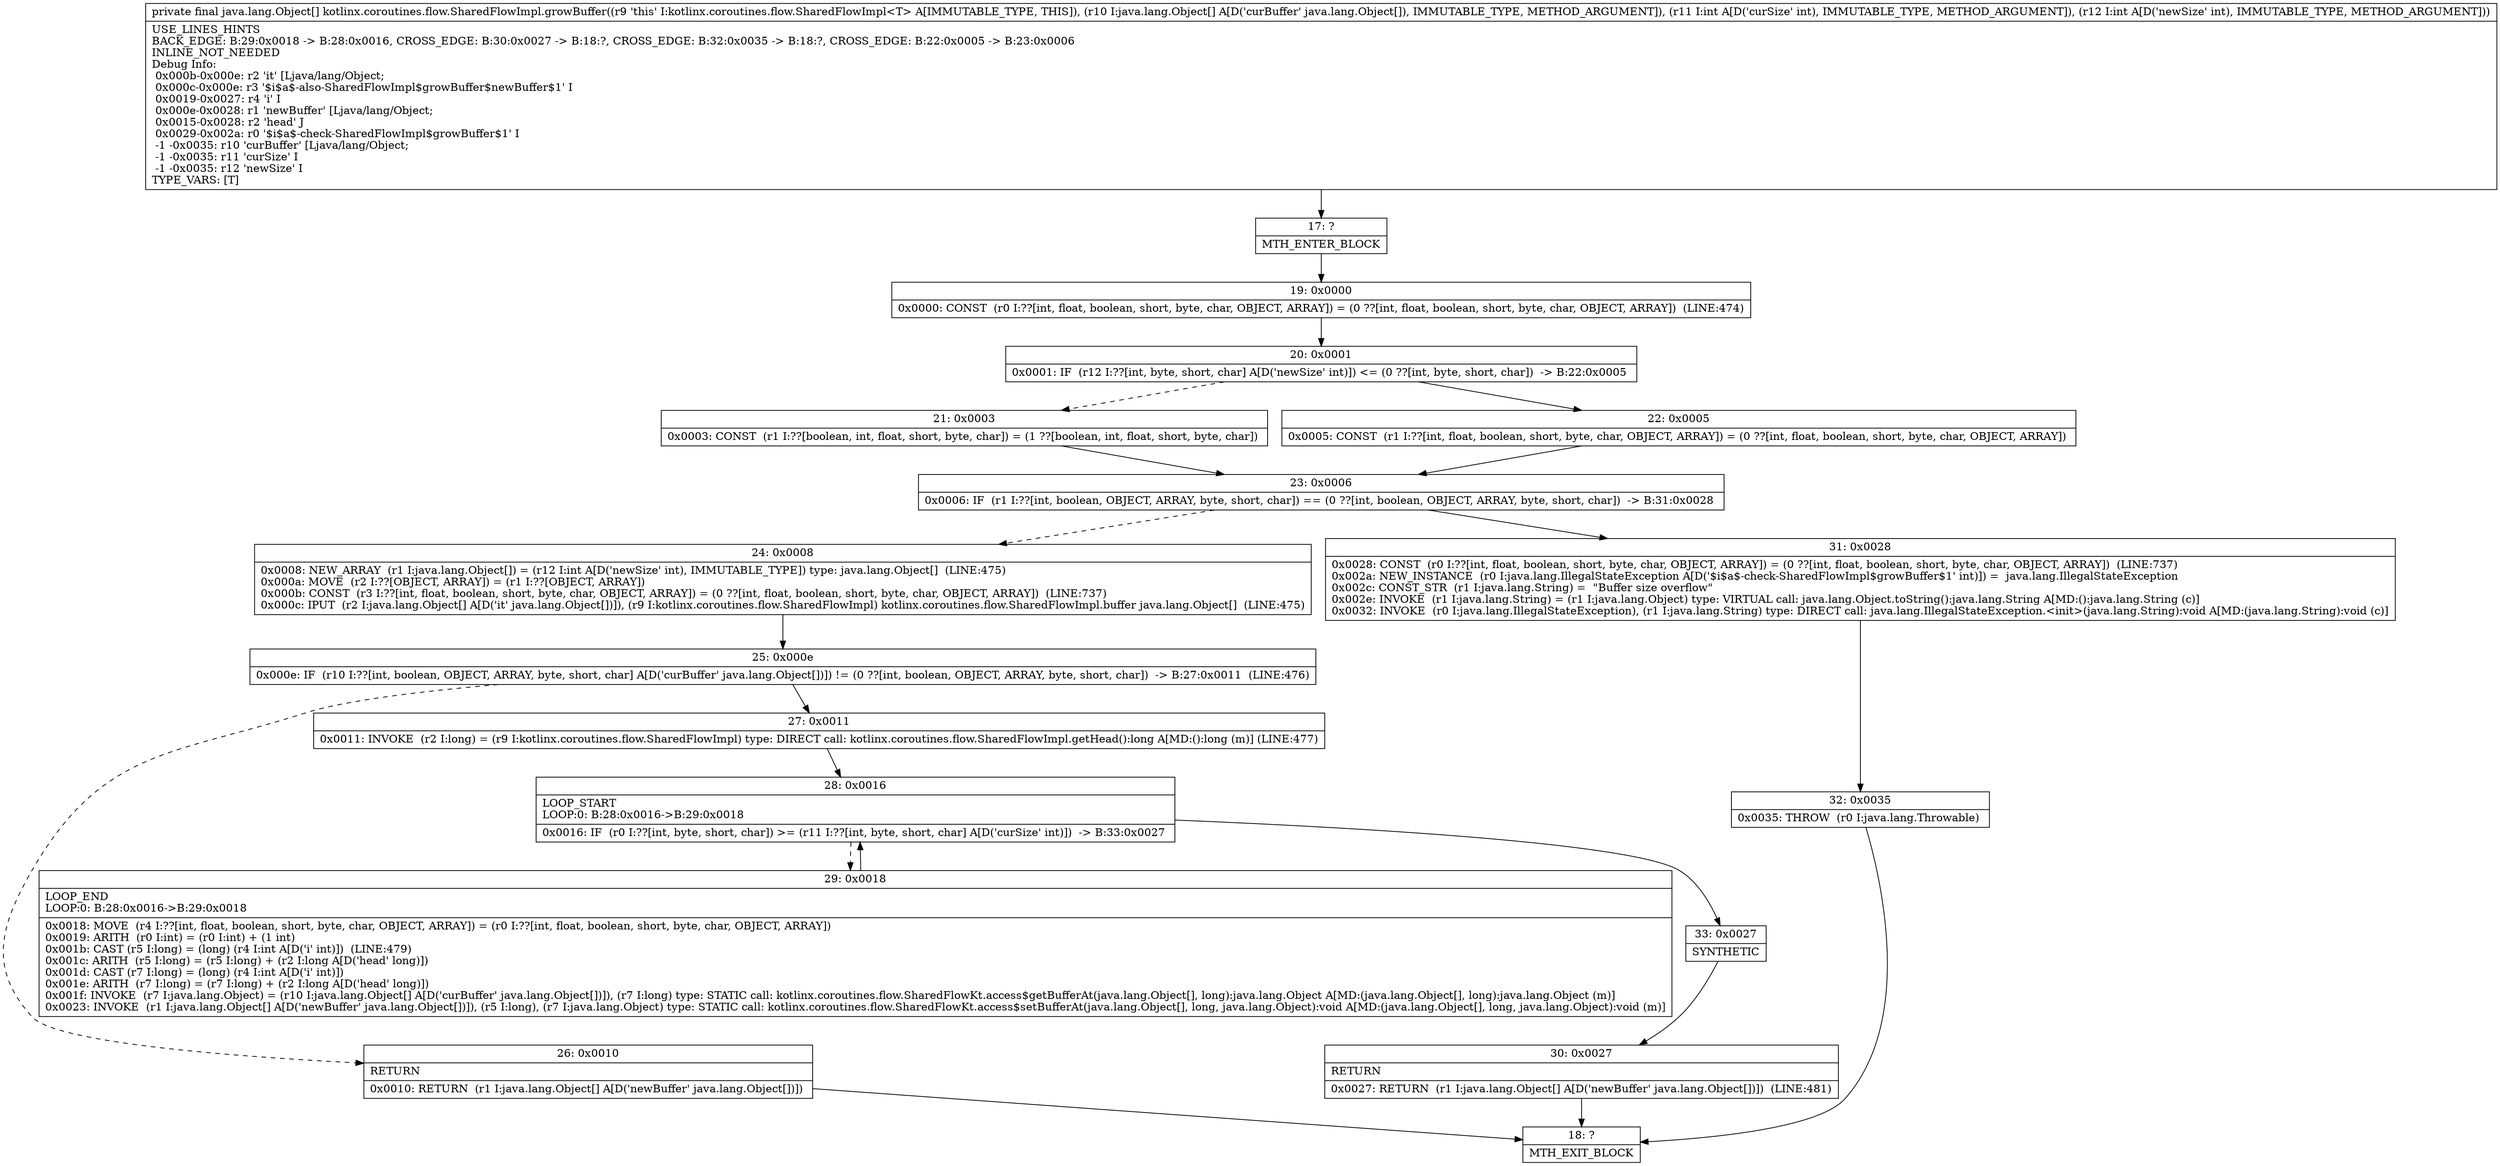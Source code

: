 digraph "CFG forkotlinx.coroutines.flow.SharedFlowImpl.growBuffer([Ljava\/lang\/Object;II)[Ljava\/lang\/Object;" {
Node_17 [shape=record,label="{17\:\ ?|MTH_ENTER_BLOCK\l}"];
Node_19 [shape=record,label="{19\:\ 0x0000|0x0000: CONST  (r0 I:??[int, float, boolean, short, byte, char, OBJECT, ARRAY]) = (0 ??[int, float, boolean, short, byte, char, OBJECT, ARRAY])  (LINE:474)\l}"];
Node_20 [shape=record,label="{20\:\ 0x0001|0x0001: IF  (r12 I:??[int, byte, short, char] A[D('newSize' int)]) \<= (0 ??[int, byte, short, char])  \-\> B:22:0x0005 \l}"];
Node_21 [shape=record,label="{21\:\ 0x0003|0x0003: CONST  (r1 I:??[boolean, int, float, short, byte, char]) = (1 ??[boolean, int, float, short, byte, char]) \l}"];
Node_23 [shape=record,label="{23\:\ 0x0006|0x0006: IF  (r1 I:??[int, boolean, OBJECT, ARRAY, byte, short, char]) == (0 ??[int, boolean, OBJECT, ARRAY, byte, short, char])  \-\> B:31:0x0028 \l}"];
Node_24 [shape=record,label="{24\:\ 0x0008|0x0008: NEW_ARRAY  (r1 I:java.lang.Object[]) = (r12 I:int A[D('newSize' int), IMMUTABLE_TYPE]) type: java.lang.Object[]  (LINE:475)\l0x000a: MOVE  (r2 I:??[OBJECT, ARRAY]) = (r1 I:??[OBJECT, ARRAY]) \l0x000b: CONST  (r3 I:??[int, float, boolean, short, byte, char, OBJECT, ARRAY]) = (0 ??[int, float, boolean, short, byte, char, OBJECT, ARRAY])  (LINE:737)\l0x000c: IPUT  (r2 I:java.lang.Object[] A[D('it' java.lang.Object[])]), (r9 I:kotlinx.coroutines.flow.SharedFlowImpl) kotlinx.coroutines.flow.SharedFlowImpl.buffer java.lang.Object[]  (LINE:475)\l}"];
Node_25 [shape=record,label="{25\:\ 0x000e|0x000e: IF  (r10 I:??[int, boolean, OBJECT, ARRAY, byte, short, char] A[D('curBuffer' java.lang.Object[])]) != (0 ??[int, boolean, OBJECT, ARRAY, byte, short, char])  \-\> B:27:0x0011  (LINE:476)\l}"];
Node_26 [shape=record,label="{26\:\ 0x0010|RETURN\l|0x0010: RETURN  (r1 I:java.lang.Object[] A[D('newBuffer' java.lang.Object[])]) \l}"];
Node_18 [shape=record,label="{18\:\ ?|MTH_EXIT_BLOCK\l}"];
Node_27 [shape=record,label="{27\:\ 0x0011|0x0011: INVOKE  (r2 I:long) = (r9 I:kotlinx.coroutines.flow.SharedFlowImpl) type: DIRECT call: kotlinx.coroutines.flow.SharedFlowImpl.getHead():long A[MD:():long (m)] (LINE:477)\l}"];
Node_28 [shape=record,label="{28\:\ 0x0016|LOOP_START\lLOOP:0: B:28:0x0016\-\>B:29:0x0018\l|0x0016: IF  (r0 I:??[int, byte, short, char]) \>= (r11 I:??[int, byte, short, char] A[D('curSize' int)])  \-\> B:33:0x0027 \l}"];
Node_29 [shape=record,label="{29\:\ 0x0018|LOOP_END\lLOOP:0: B:28:0x0016\-\>B:29:0x0018\l|0x0018: MOVE  (r4 I:??[int, float, boolean, short, byte, char, OBJECT, ARRAY]) = (r0 I:??[int, float, boolean, short, byte, char, OBJECT, ARRAY]) \l0x0019: ARITH  (r0 I:int) = (r0 I:int) + (1 int) \l0x001b: CAST (r5 I:long) = (long) (r4 I:int A[D('i' int)])  (LINE:479)\l0x001c: ARITH  (r5 I:long) = (r5 I:long) + (r2 I:long A[D('head' long)]) \l0x001d: CAST (r7 I:long) = (long) (r4 I:int A[D('i' int)]) \l0x001e: ARITH  (r7 I:long) = (r7 I:long) + (r2 I:long A[D('head' long)]) \l0x001f: INVOKE  (r7 I:java.lang.Object) = (r10 I:java.lang.Object[] A[D('curBuffer' java.lang.Object[])]), (r7 I:long) type: STATIC call: kotlinx.coroutines.flow.SharedFlowKt.access$getBufferAt(java.lang.Object[], long):java.lang.Object A[MD:(java.lang.Object[], long):java.lang.Object (m)]\l0x0023: INVOKE  (r1 I:java.lang.Object[] A[D('newBuffer' java.lang.Object[])]), (r5 I:long), (r7 I:java.lang.Object) type: STATIC call: kotlinx.coroutines.flow.SharedFlowKt.access$setBufferAt(java.lang.Object[], long, java.lang.Object):void A[MD:(java.lang.Object[], long, java.lang.Object):void (m)]\l}"];
Node_33 [shape=record,label="{33\:\ 0x0027|SYNTHETIC\l}"];
Node_30 [shape=record,label="{30\:\ 0x0027|RETURN\l|0x0027: RETURN  (r1 I:java.lang.Object[] A[D('newBuffer' java.lang.Object[])])  (LINE:481)\l}"];
Node_31 [shape=record,label="{31\:\ 0x0028|0x0028: CONST  (r0 I:??[int, float, boolean, short, byte, char, OBJECT, ARRAY]) = (0 ??[int, float, boolean, short, byte, char, OBJECT, ARRAY])  (LINE:737)\l0x002a: NEW_INSTANCE  (r0 I:java.lang.IllegalStateException A[D('$i$a$\-check\-SharedFlowImpl$growBuffer$1' int)]) =  java.lang.IllegalStateException \l0x002c: CONST_STR  (r1 I:java.lang.String) =  \"Buffer size overflow\" \l0x002e: INVOKE  (r1 I:java.lang.String) = (r1 I:java.lang.Object) type: VIRTUAL call: java.lang.Object.toString():java.lang.String A[MD:():java.lang.String (c)]\l0x0032: INVOKE  (r0 I:java.lang.IllegalStateException), (r1 I:java.lang.String) type: DIRECT call: java.lang.IllegalStateException.\<init\>(java.lang.String):void A[MD:(java.lang.String):void (c)]\l}"];
Node_32 [shape=record,label="{32\:\ 0x0035|0x0035: THROW  (r0 I:java.lang.Throwable) \l}"];
Node_22 [shape=record,label="{22\:\ 0x0005|0x0005: CONST  (r1 I:??[int, float, boolean, short, byte, char, OBJECT, ARRAY]) = (0 ??[int, float, boolean, short, byte, char, OBJECT, ARRAY]) \l}"];
MethodNode[shape=record,label="{private final java.lang.Object[] kotlinx.coroutines.flow.SharedFlowImpl.growBuffer((r9 'this' I:kotlinx.coroutines.flow.SharedFlowImpl\<T\> A[IMMUTABLE_TYPE, THIS]), (r10 I:java.lang.Object[] A[D('curBuffer' java.lang.Object[]), IMMUTABLE_TYPE, METHOD_ARGUMENT]), (r11 I:int A[D('curSize' int), IMMUTABLE_TYPE, METHOD_ARGUMENT]), (r12 I:int A[D('newSize' int), IMMUTABLE_TYPE, METHOD_ARGUMENT]))  | USE_LINES_HINTS\lBACK_EDGE: B:29:0x0018 \-\> B:28:0x0016, CROSS_EDGE: B:30:0x0027 \-\> B:18:?, CROSS_EDGE: B:32:0x0035 \-\> B:18:?, CROSS_EDGE: B:22:0x0005 \-\> B:23:0x0006\lINLINE_NOT_NEEDED\lDebug Info:\l  0x000b\-0x000e: r2 'it' [Ljava\/lang\/Object;\l  0x000c\-0x000e: r3 '$i$a$\-also\-SharedFlowImpl$growBuffer$newBuffer$1' I\l  0x0019\-0x0027: r4 'i' I\l  0x000e\-0x0028: r1 'newBuffer' [Ljava\/lang\/Object;\l  0x0015\-0x0028: r2 'head' J\l  0x0029\-0x002a: r0 '$i$a$\-check\-SharedFlowImpl$growBuffer$1' I\l  \-1 \-0x0035: r10 'curBuffer' [Ljava\/lang\/Object;\l  \-1 \-0x0035: r11 'curSize' I\l  \-1 \-0x0035: r12 'newSize' I\lTYPE_VARS: [T]\l}"];
MethodNode -> Node_17;Node_17 -> Node_19;
Node_19 -> Node_20;
Node_20 -> Node_21[style=dashed];
Node_20 -> Node_22;
Node_21 -> Node_23;
Node_23 -> Node_24[style=dashed];
Node_23 -> Node_31;
Node_24 -> Node_25;
Node_25 -> Node_26[style=dashed];
Node_25 -> Node_27;
Node_26 -> Node_18;
Node_27 -> Node_28;
Node_28 -> Node_29[style=dashed];
Node_28 -> Node_33;
Node_29 -> Node_28;
Node_33 -> Node_30;
Node_30 -> Node_18;
Node_31 -> Node_32;
Node_32 -> Node_18;
Node_22 -> Node_23;
}

